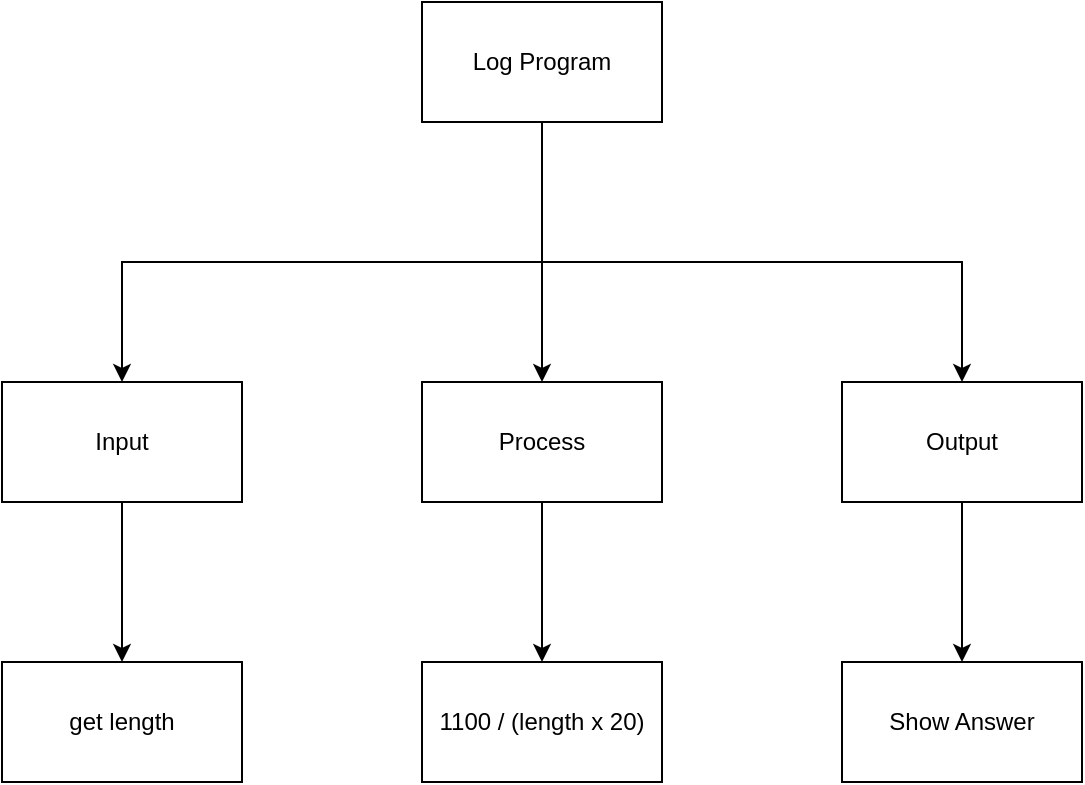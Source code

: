 <mxfile>
    <diagram id="j1ju6FTXxKUtPwQLv0F9" name="Page-1">
        <mxGraphModel dx="1074" dy="741" grid="1" gridSize="10" guides="1" tooltips="1" connect="1" arrows="1" fold="1" page="1" pageScale="1" pageWidth="827" pageHeight="1169" math="0" shadow="0">
            <root>
                <mxCell id="0"/>
                <mxCell id="1" parent="0"/>
                <mxCell id="4" value="" style="edgeStyle=none;html=1;" parent="1" source="2" target="3" edge="1">
                    <mxGeometry relative="1" as="geometry"/>
                </mxCell>
                <mxCell id="2" value="Log Program" style="rounded=0;whiteSpace=wrap;html=1;" parent="1" vertex="1">
                    <mxGeometry x="370" y="80" width="120" height="60" as="geometry"/>
                </mxCell>
                <mxCell id="16" value="" style="edgeStyle=none;html=1;" edge="1" parent="1" source="3" target="15">
                    <mxGeometry relative="1" as="geometry"/>
                </mxCell>
                <mxCell id="3" value="Process" style="whiteSpace=wrap;html=1;rounded=0;" parent="1" vertex="1">
                    <mxGeometry x="370" y="270" width="120" height="60" as="geometry"/>
                </mxCell>
                <mxCell id="10" value="" style="edgeStyle=none;rounded=0;html=1;" parent="1" source="5" target="9" edge="1">
                    <mxGeometry relative="1" as="geometry"/>
                </mxCell>
                <mxCell id="5" value="Input" style="rounded=0;whiteSpace=wrap;html=1;" parent="1" vertex="1">
                    <mxGeometry x="160" y="270" width="120" height="60" as="geometry"/>
                </mxCell>
                <mxCell id="14" value="" style="edgeStyle=none;rounded=0;html=1;" parent="1" source="6" target="13" edge="1">
                    <mxGeometry relative="1" as="geometry"/>
                </mxCell>
                <mxCell id="6" value="Output" style="rounded=0;whiteSpace=wrap;html=1;" parent="1" vertex="1">
                    <mxGeometry x="580" y="270" width="120" height="60" as="geometry"/>
                </mxCell>
                <mxCell id="7" value="" style="endArrow=classic;html=1;entryX=0.5;entryY=0;entryDx=0;entryDy=0;rounded=0;" parent="1" target="6" edge="1">
                    <mxGeometry width="50" height="50" relative="1" as="geometry">
                        <mxPoint x="430" y="210" as="sourcePoint"/>
                        <mxPoint x="640" y="180" as="targetPoint"/>
                        <Array as="points">
                            <mxPoint x="640" y="210"/>
                        </Array>
                    </mxGeometry>
                </mxCell>
                <mxCell id="8" value="" style="endArrow=classic;html=1;rounded=0;entryX=0.5;entryY=0;entryDx=0;entryDy=0;" parent="1" target="5" edge="1">
                    <mxGeometry width="50" height="50" relative="1" as="geometry">
                        <mxPoint x="430" y="210" as="sourcePoint"/>
                        <mxPoint x="440" y="360" as="targetPoint"/>
                        <Array as="points">
                            <mxPoint x="220" y="210"/>
                        </Array>
                    </mxGeometry>
                </mxCell>
                <mxCell id="9" value="get length" style="rounded=0;whiteSpace=wrap;html=1;" parent="1" vertex="1">
                    <mxGeometry x="160" y="410" width="120" height="60" as="geometry"/>
                </mxCell>
                <mxCell id="13" value="Show Answer" style="rounded=0;whiteSpace=wrap;html=1;" parent="1" vertex="1">
                    <mxGeometry x="580" y="410" width="120" height="60" as="geometry"/>
                </mxCell>
                <mxCell id="15" value="1100 / (length x 20)" style="rounded=0;whiteSpace=wrap;html=1;" vertex="1" parent="1">
                    <mxGeometry x="370" y="410" width="120" height="60" as="geometry"/>
                </mxCell>
            </root>
        </mxGraphModel>
    </diagram>
</mxfile>